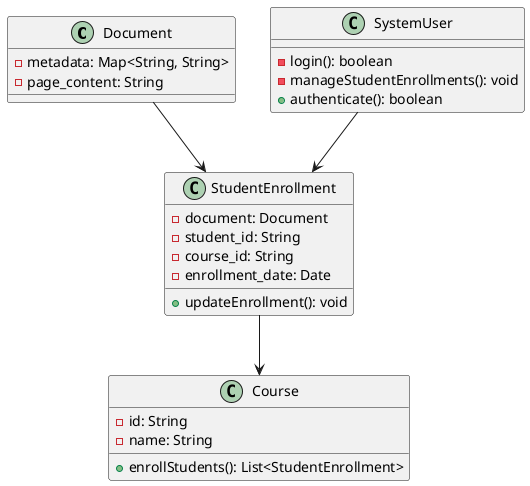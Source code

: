 @startuml

class Document {
- metadata: Map<String, String>
- page_content: String
}

class StudentEnrollment {
- document: Document
- student_id: String
- course_id: String
- enrollment_date: Date
+ updateEnrollment(): void
}

class Course {
- id: String
- name: String
+ enrollStudents(): List<StudentEnrollment>
}

class SystemUser {
- login(): boolean
- manageStudentEnrollments(): void
+ authenticate(): boolean
}

Document --> StudentEnrollment
StudentEnrollment --> Course
SystemUser --> StudentEnrollment

@enduml